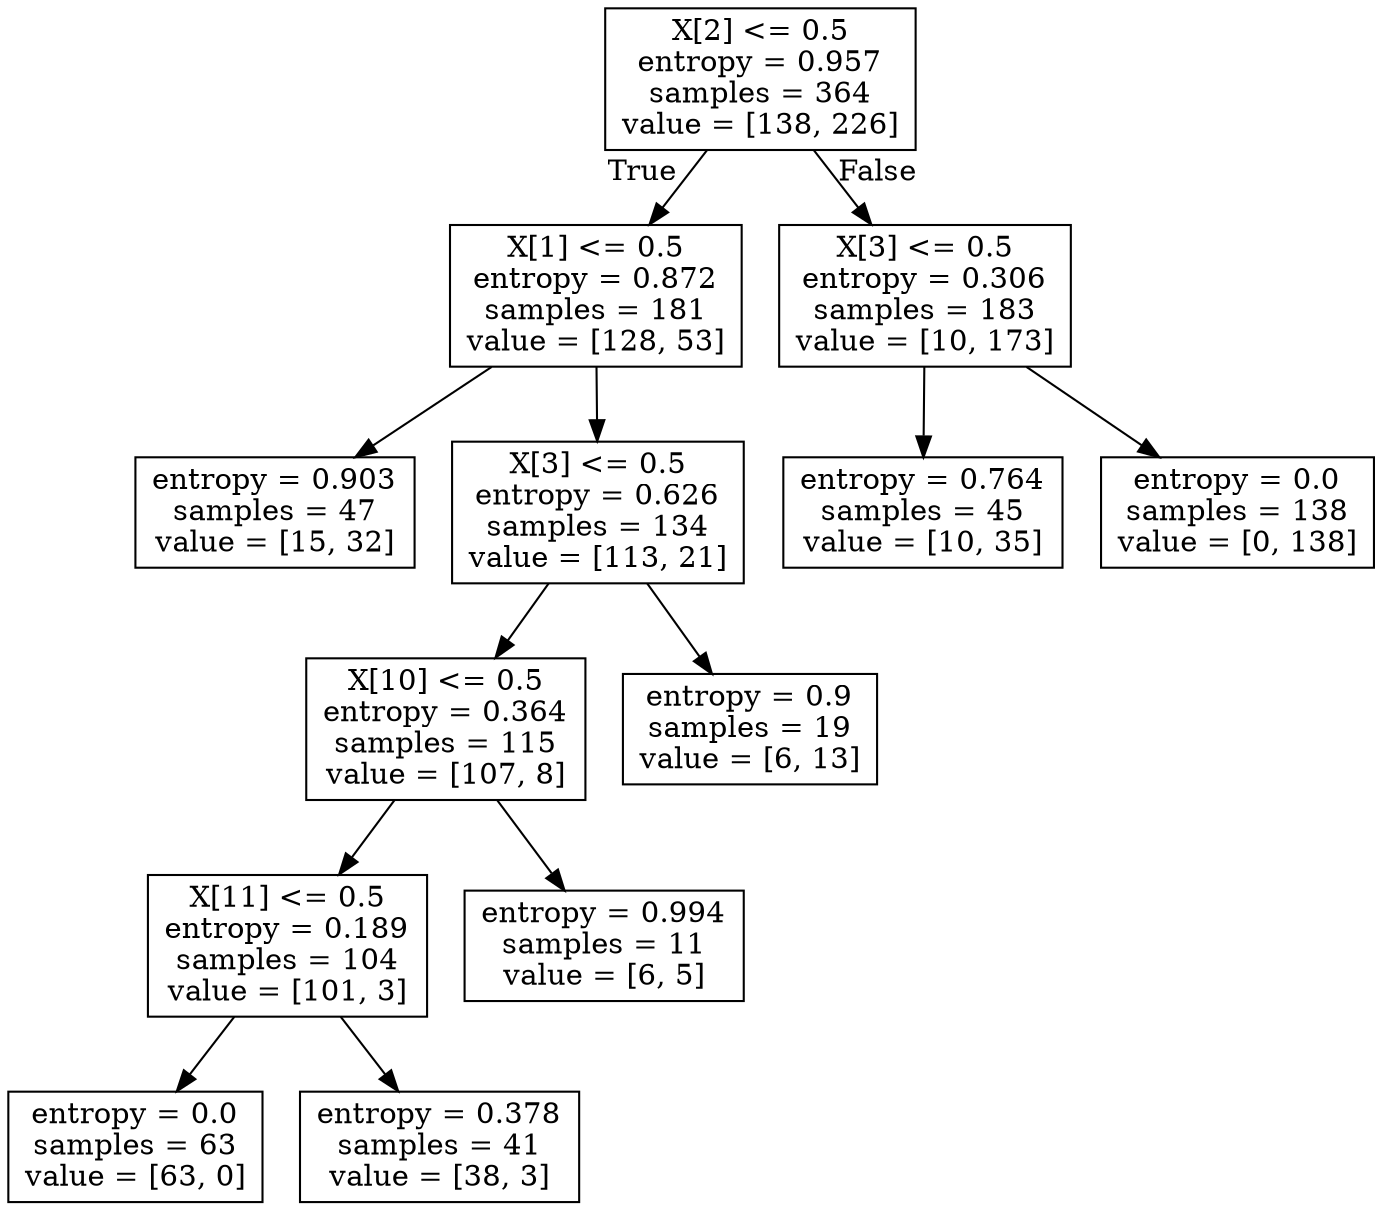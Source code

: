 digraph Tree {
node [shape=box] ;
0 [label="X[2] <= 0.5\nentropy = 0.957\nsamples = 364\nvalue = [138, 226]"] ;
1 [label="X[1] <= 0.5\nentropy = 0.872\nsamples = 181\nvalue = [128, 53]"] ;
0 -> 1 [labeldistance=2.5, labelangle=45, headlabel="True"] ;
2 [label="entropy = 0.903\nsamples = 47\nvalue = [15, 32]"] ;
1 -> 2 ;
3 [label="X[3] <= 0.5\nentropy = 0.626\nsamples = 134\nvalue = [113, 21]"] ;
1 -> 3 ;
4 [label="X[10] <= 0.5\nentropy = 0.364\nsamples = 115\nvalue = [107, 8]"] ;
3 -> 4 ;
5 [label="X[11] <= 0.5\nentropy = 0.189\nsamples = 104\nvalue = [101, 3]"] ;
4 -> 5 ;
6 [label="entropy = 0.0\nsamples = 63\nvalue = [63, 0]"] ;
5 -> 6 ;
7 [label="entropy = 0.378\nsamples = 41\nvalue = [38, 3]"] ;
5 -> 7 ;
8 [label="entropy = 0.994\nsamples = 11\nvalue = [6, 5]"] ;
4 -> 8 ;
9 [label="entropy = 0.9\nsamples = 19\nvalue = [6, 13]"] ;
3 -> 9 ;
10 [label="X[3] <= 0.5\nentropy = 0.306\nsamples = 183\nvalue = [10, 173]"] ;
0 -> 10 [labeldistance=2.5, labelangle=-45, headlabel="False"] ;
11 [label="entropy = 0.764\nsamples = 45\nvalue = [10, 35]"] ;
10 -> 11 ;
12 [label="entropy = 0.0\nsamples = 138\nvalue = [0, 138]"] ;
10 -> 12 ;
}